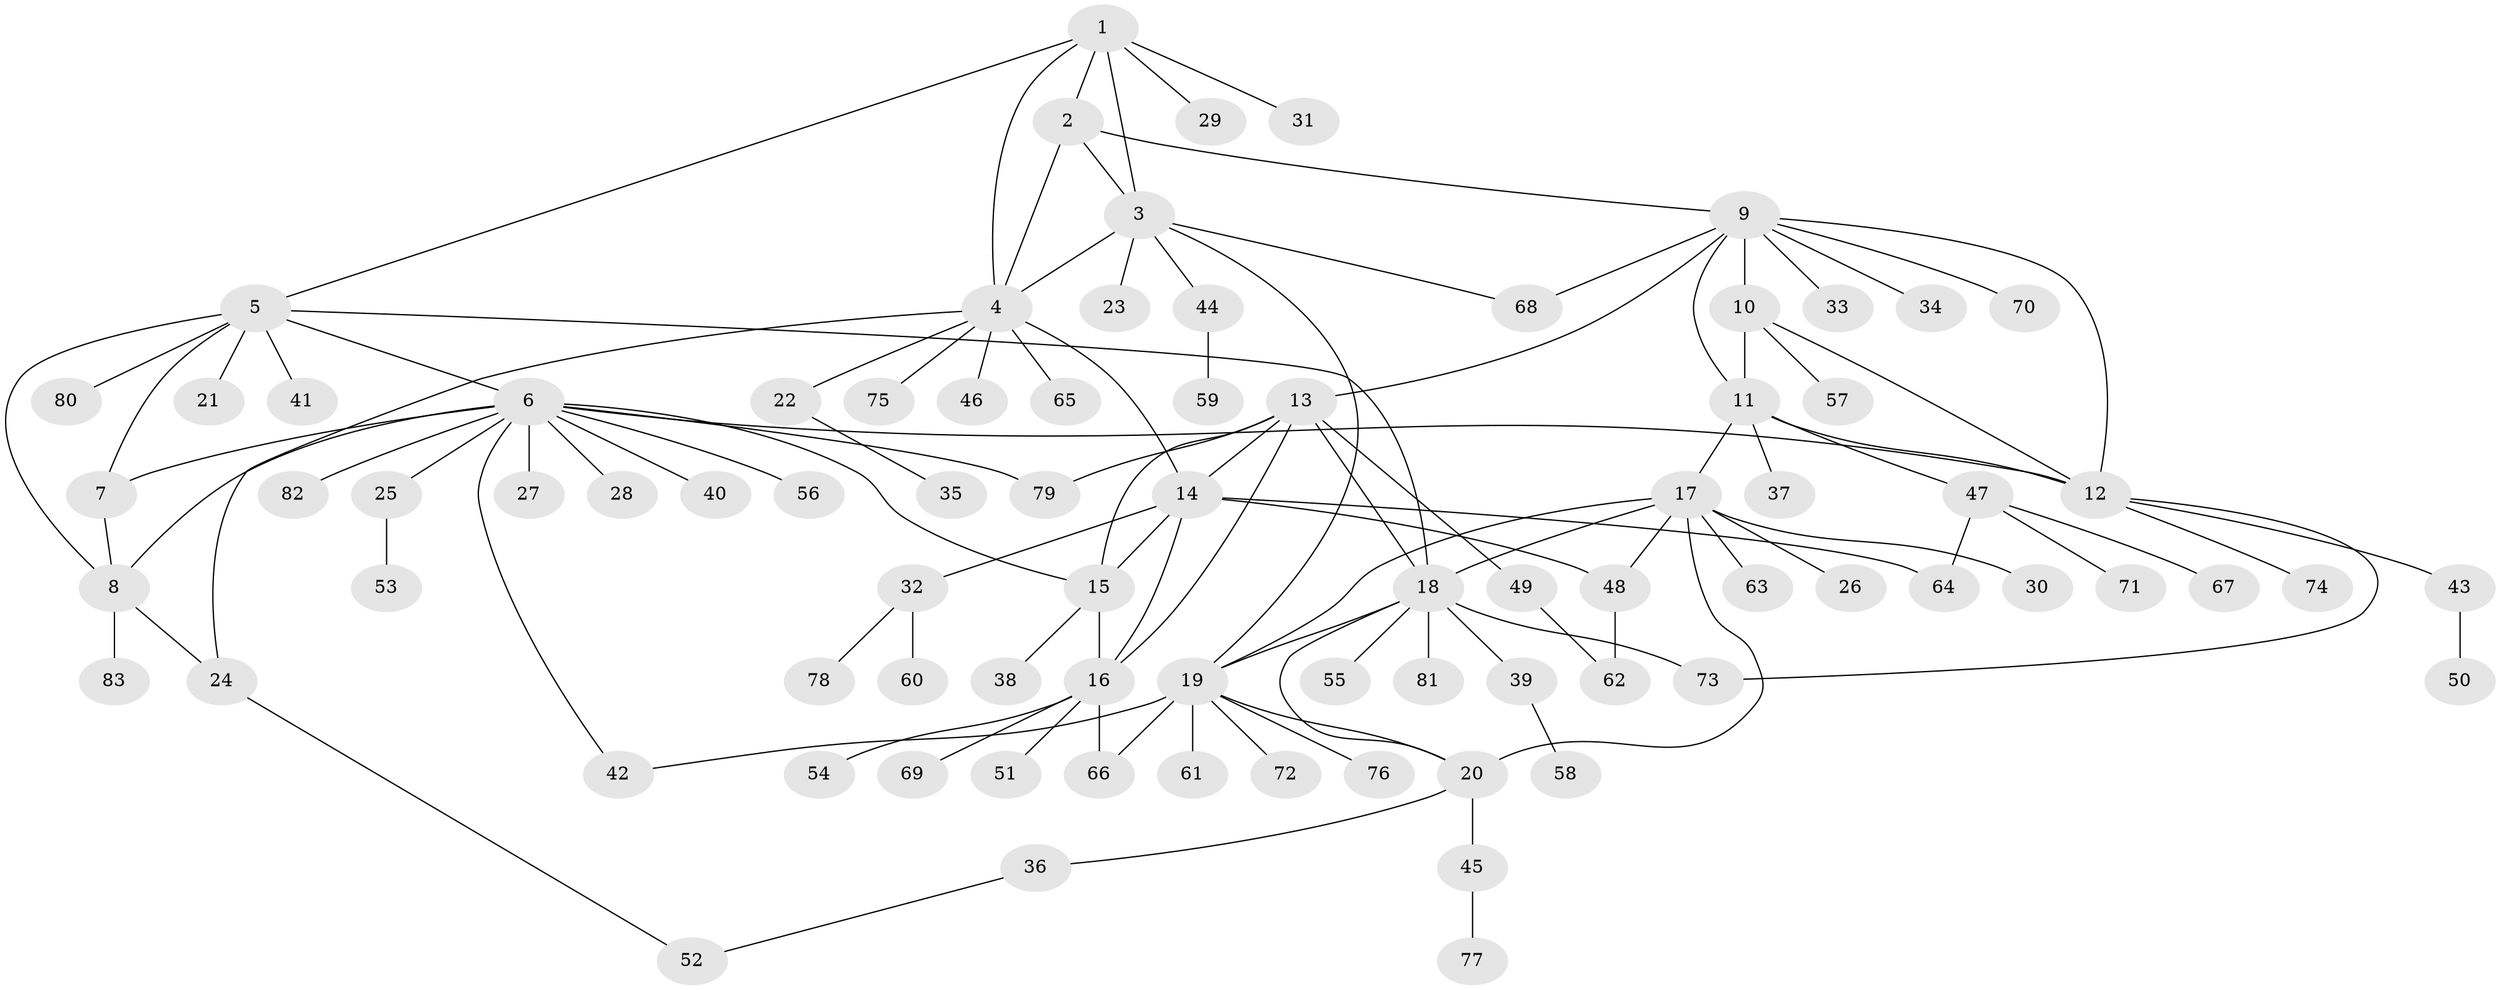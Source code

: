 // Generated by graph-tools (version 1.1) at 2025/37/03/09/25 02:37:42]
// undirected, 83 vertices, 113 edges
graph export_dot {
graph [start="1"]
  node [color=gray90,style=filled];
  1;
  2;
  3;
  4;
  5;
  6;
  7;
  8;
  9;
  10;
  11;
  12;
  13;
  14;
  15;
  16;
  17;
  18;
  19;
  20;
  21;
  22;
  23;
  24;
  25;
  26;
  27;
  28;
  29;
  30;
  31;
  32;
  33;
  34;
  35;
  36;
  37;
  38;
  39;
  40;
  41;
  42;
  43;
  44;
  45;
  46;
  47;
  48;
  49;
  50;
  51;
  52;
  53;
  54;
  55;
  56;
  57;
  58;
  59;
  60;
  61;
  62;
  63;
  64;
  65;
  66;
  67;
  68;
  69;
  70;
  71;
  72;
  73;
  74;
  75;
  76;
  77;
  78;
  79;
  80;
  81;
  82;
  83;
  1 -- 2;
  1 -- 3;
  1 -- 4;
  1 -- 5;
  1 -- 29;
  1 -- 31;
  2 -- 3;
  2 -- 4;
  2 -- 9;
  3 -- 4;
  3 -- 19;
  3 -- 23;
  3 -- 44;
  3 -- 68;
  4 -- 14;
  4 -- 22;
  4 -- 24;
  4 -- 46;
  4 -- 65;
  4 -- 75;
  5 -- 6;
  5 -- 7;
  5 -- 8;
  5 -- 18;
  5 -- 21;
  5 -- 41;
  5 -- 80;
  6 -- 7;
  6 -- 8;
  6 -- 12;
  6 -- 15;
  6 -- 25;
  6 -- 27;
  6 -- 28;
  6 -- 40;
  6 -- 42;
  6 -- 56;
  6 -- 79;
  6 -- 82;
  7 -- 8;
  8 -- 24;
  8 -- 83;
  9 -- 10;
  9 -- 11;
  9 -- 12;
  9 -- 13;
  9 -- 33;
  9 -- 34;
  9 -- 68;
  9 -- 70;
  10 -- 11;
  10 -- 12;
  10 -- 57;
  11 -- 12;
  11 -- 17;
  11 -- 37;
  11 -- 47;
  12 -- 43;
  12 -- 73;
  12 -- 74;
  13 -- 14;
  13 -- 15;
  13 -- 16;
  13 -- 18;
  13 -- 49;
  13 -- 79;
  14 -- 15;
  14 -- 16;
  14 -- 32;
  14 -- 48;
  14 -- 64;
  15 -- 16;
  15 -- 38;
  16 -- 51;
  16 -- 54;
  16 -- 66;
  16 -- 69;
  17 -- 18;
  17 -- 19;
  17 -- 20;
  17 -- 26;
  17 -- 30;
  17 -- 48;
  17 -- 63;
  18 -- 19;
  18 -- 20;
  18 -- 39;
  18 -- 55;
  18 -- 73;
  18 -- 81;
  19 -- 20;
  19 -- 42;
  19 -- 61;
  19 -- 66;
  19 -- 72;
  19 -- 76;
  20 -- 36;
  20 -- 45;
  22 -- 35;
  24 -- 52;
  25 -- 53;
  32 -- 60;
  32 -- 78;
  36 -- 52;
  39 -- 58;
  43 -- 50;
  44 -- 59;
  45 -- 77;
  47 -- 64;
  47 -- 67;
  47 -- 71;
  48 -- 62;
  49 -- 62;
}
